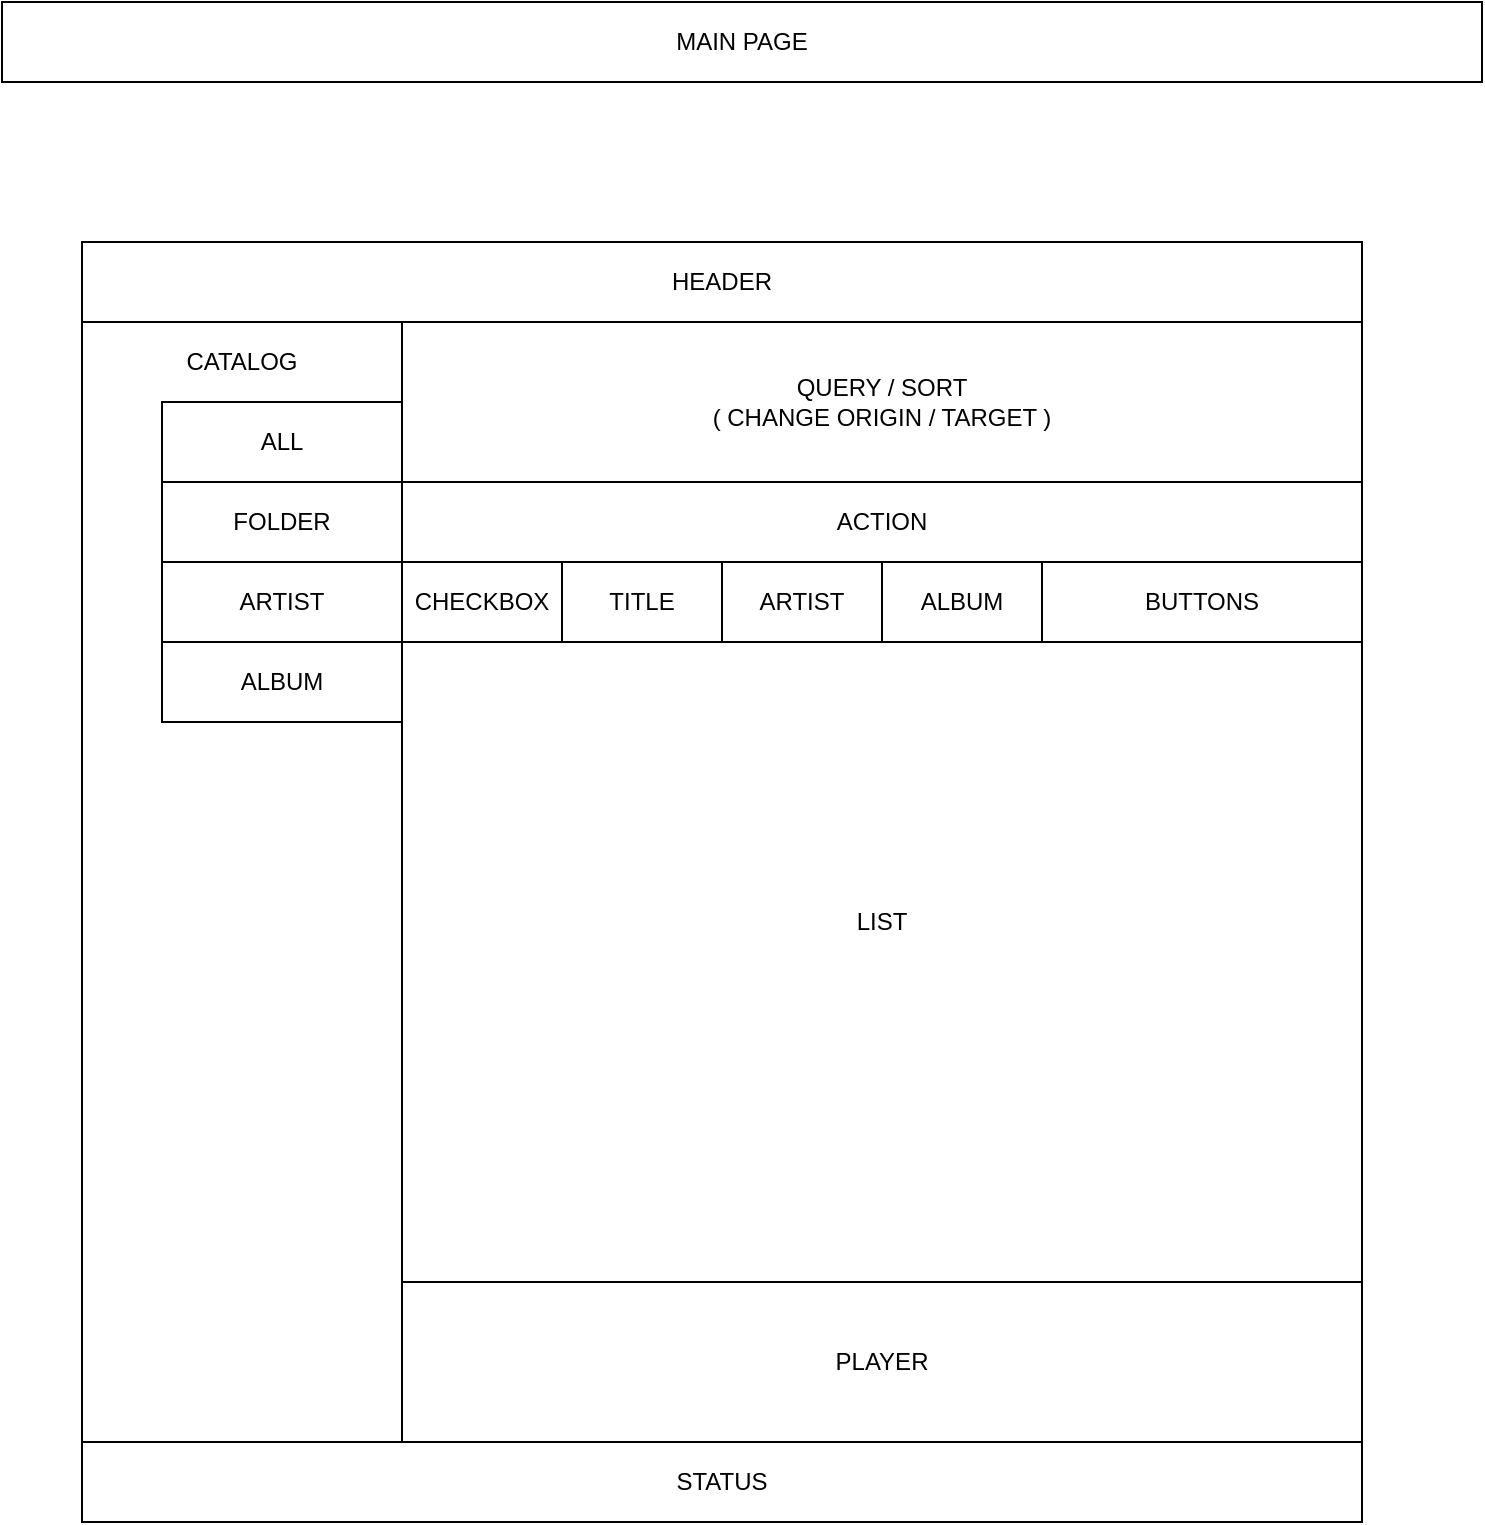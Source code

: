 <mxfile version="13.1.3">
    <diagram id="6hGFLwfOUW9BJ-s0fimq" name="Page-1">
        <mxGraphModel dx="1151" dy="791" grid="1" gridSize="10" guides="1" tooltips="1" connect="1" arrows="1" fold="1" page="1" pageScale="1" pageWidth="827" pageHeight="1169" math="0" shadow="0">
            <root>
                <mxCell id="0"/>
                <mxCell id="1" parent="0"/>
                <mxCell id="2" value="" style="whiteSpace=wrap;html=1;aspect=fixed;fillColor=none;" parent="1" vertex="1">
                    <mxGeometry x="80" y="160" width="640" height="640" as="geometry"/>
                </mxCell>
                <mxCell id="3" value="" style="rounded=0;whiteSpace=wrap;html=1;" parent="1" vertex="1">
                    <mxGeometry x="80" y="200" width="160" height="560" as="geometry"/>
                </mxCell>
                <mxCell id="4" value="HEADER" style="rounded=0;whiteSpace=wrap;html=1;" parent="1" vertex="1">
                    <mxGeometry x="80" y="160" width="640" height="40" as="geometry"/>
                </mxCell>
                <mxCell id="5" value="QUERY / SORT&lt;br&gt;( CHANGE ORIGIN / TARGET )" style="rounded=0;whiteSpace=wrap;html=1;" parent="1" vertex="1">
                    <mxGeometry x="240" y="200" width="480" height="80" as="geometry"/>
                </mxCell>
                <mxCell id="6" value="MAIN PAGE" style="rounded=0;whiteSpace=wrap;html=1;" parent="1" vertex="1">
                    <mxGeometry x="40" y="40" width="740" height="40" as="geometry"/>
                </mxCell>
                <mxCell id="7" value="CATALOG" style="text;html=1;strokeColor=none;fillColor=none;align=center;verticalAlign=middle;whiteSpace=wrap;rounded=0;" parent="1" vertex="1">
                    <mxGeometry x="80" y="200" width="160" height="40" as="geometry"/>
                </mxCell>
                <mxCell id="8" value="FOLDER" style="rounded=0;whiteSpace=wrap;html=1;" parent="1" vertex="1">
                    <mxGeometry x="120" y="280" width="120" height="40" as="geometry"/>
                </mxCell>
                <mxCell id="9" value="ACTION" style="rounded=0;whiteSpace=wrap;html=1;" parent="1" vertex="1">
                    <mxGeometry x="240" y="280" width="480" height="40" as="geometry"/>
                </mxCell>
                <mxCell id="10" value="LIST" style="rounded=0;whiteSpace=wrap;html=1;" parent="1" vertex="1">
                    <mxGeometry x="240" y="320" width="480" height="360" as="geometry"/>
                </mxCell>
                <mxCell id="11" value="PLAYER" style="rounded=0;whiteSpace=wrap;html=1;" parent="1" vertex="1">
                    <mxGeometry x="240" y="680" width="480" height="80" as="geometry"/>
                </mxCell>
                <mxCell id="12" value="STATUS" style="rounded=0;whiteSpace=wrap;html=1;" parent="1" vertex="1">
                    <mxGeometry x="80" y="760" width="640" height="40" as="geometry"/>
                </mxCell>
                <mxCell id="14" value="ALBUM" style="rounded=0;whiteSpace=wrap;html=1;" parent="1" vertex="1">
                    <mxGeometry x="120" y="360" width="120" height="40" as="geometry"/>
                </mxCell>
                <mxCell id="15" value="ARTIST" style="rounded=0;whiteSpace=wrap;html=1;" parent="1" vertex="1">
                    <mxGeometry x="120" y="320" width="120" height="40" as="geometry"/>
                </mxCell>
                <mxCell id="18" value="ALL" style="rounded=0;whiteSpace=wrap;html=1;" parent="1" vertex="1">
                    <mxGeometry x="120" y="240" width="120" height="40" as="geometry"/>
                </mxCell>
                <mxCell id="19" value="CHECKBOX" style="rounded=0;whiteSpace=wrap;html=1;" parent="1" vertex="1">
                    <mxGeometry x="240" y="320" width="80" height="40" as="geometry"/>
                </mxCell>
                <mxCell id="20" value="TITLE" style="rounded=0;whiteSpace=wrap;html=1;" parent="1" vertex="1">
                    <mxGeometry x="320" y="320" width="80" height="40" as="geometry"/>
                </mxCell>
                <mxCell id="22" value="ARTIST" style="rounded=0;whiteSpace=wrap;html=1;" parent="1" vertex="1">
                    <mxGeometry x="400" y="320" width="80" height="40" as="geometry"/>
                </mxCell>
                <mxCell id="24" value="ALBUM" style="rounded=0;whiteSpace=wrap;html=1;" parent="1" vertex="1">
                    <mxGeometry x="480" y="320" width="80" height="40" as="geometry"/>
                </mxCell>
                <mxCell id="27" value="BUTTONS" style="rounded=0;whiteSpace=wrap;html=1;" parent="1" vertex="1">
                    <mxGeometry x="560" y="320" width="160" height="40" as="geometry"/>
                </mxCell>
            </root>
        </mxGraphModel>
    </diagram>
</mxfile>